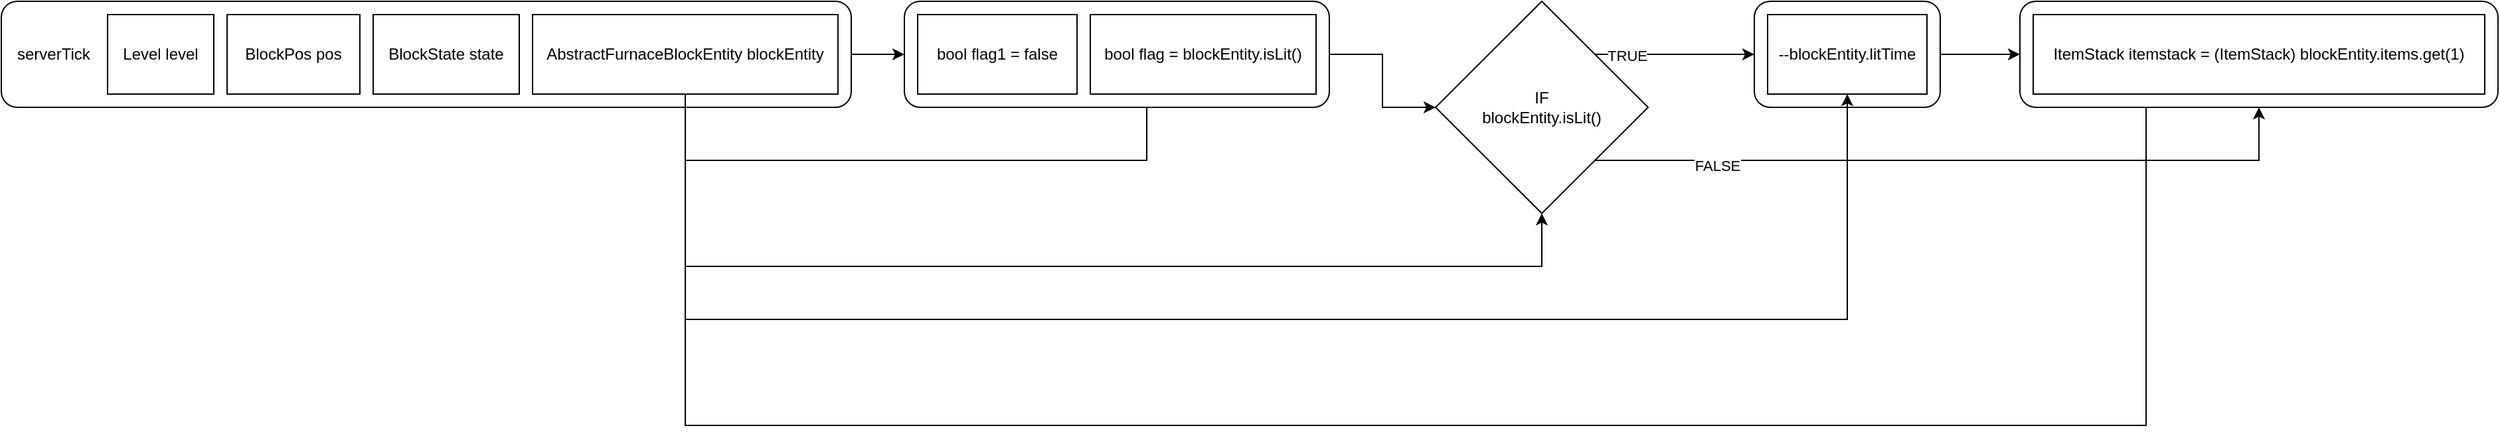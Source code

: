 <mxfile version="24.8.6">
  <diagram name="Page-1" id="V7viz3ze6376R14pwsg0">
    <mxGraphModel dx="1283" dy="2495" grid="1" gridSize="10" guides="1" tooltips="1" connect="1" arrows="1" fold="1" page="1" pageScale="1" pageWidth="5000" pageHeight="2000" math="0" shadow="0">
      <root>
        <mxCell id="0" />
        <mxCell id="1" parent="0" />
        <mxCell id="c1maGRV8-XtTCh27fwk9-6" style="edgeStyle=orthogonalEdgeStyle;rounded=0;orthogonalLoop=1;jettySize=auto;html=1;exitX=1;exitY=0.5;exitDx=0;exitDy=0;entryX=0;entryY=0.5;entryDx=0;entryDy=0;" edge="1" parent="1" target="mZ_fZpk5rEdM5yTnIARf-11">
          <mxGeometry relative="1" as="geometry">
            <mxPoint x="720" y="80" as="sourcePoint" />
          </mxGeometry>
        </mxCell>
        <mxCell id="c1maGRV8-XtTCh27fwk9-25" style="edgeStyle=orthogonalEdgeStyle;rounded=0;orthogonalLoop=1;jettySize=auto;html=1;exitX=1;exitY=0.5;exitDx=0;exitDy=0;entryX=0;entryY=0.5;entryDx=0;entryDy=0;" edge="1" parent="1" source="mZ_fZpk5rEdM5yTnIARf-5" target="mZ_fZpk5rEdM5yTnIARf-11">
          <mxGeometry relative="1" as="geometry" />
        </mxCell>
        <mxCell id="mZ_fZpk5rEdM5yTnIARf-5" value="&lt;div&gt;serverTick&lt;/div&gt;" style="rounded=1;whiteSpace=wrap;html=1;align=left;spacingLeft=10;" parent="1" vertex="1">
          <mxGeometry x="40" y="40" width="640" height="80" as="geometry" />
        </mxCell>
        <mxCell id="mZ_fZpk5rEdM5yTnIARf-6" value="Level level" style="rounded=0;whiteSpace=wrap;html=1;" parent="1" vertex="1">
          <mxGeometry x="120" y="50" width="80" height="60" as="geometry" />
        </mxCell>
        <mxCell id="mZ_fZpk5rEdM5yTnIARf-7" value="BlockPos pos" style="rounded=0;whiteSpace=wrap;html=1;" parent="1" vertex="1">
          <mxGeometry x="210" y="50" width="100" height="60" as="geometry" />
        </mxCell>
        <mxCell id="mZ_fZpk5rEdM5yTnIARf-8" value="BlockState state" style="rounded=0;whiteSpace=wrap;html=1;" parent="1" vertex="1">
          <mxGeometry x="320" y="50" width="110" height="60" as="geometry" />
        </mxCell>
        <mxCell id="c1maGRV8-XtTCh27fwk9-10" style="edgeStyle=orthogonalEdgeStyle;rounded=0;orthogonalLoop=1;jettySize=auto;html=1;exitX=0.5;exitY=1;exitDx=0;exitDy=0;entryX=0.5;entryY=1;entryDx=0;entryDy=0;" edge="1" parent="1" source="mZ_fZpk5rEdM5yTnIARf-9" target="c1maGRV8-XtTCh27fwk9-5">
          <mxGeometry relative="1" as="geometry">
            <Array as="points">
              <mxPoint x="555" y="240" />
              <mxPoint x="1200" y="240" />
            </Array>
          </mxGeometry>
        </mxCell>
        <mxCell id="c1maGRV8-XtTCh27fwk9-22" style="edgeStyle=orthogonalEdgeStyle;rounded=0;orthogonalLoop=1;jettySize=auto;html=1;exitX=0.5;exitY=1;exitDx=0;exitDy=0;entryX=0.25;entryY=1;entryDx=0;entryDy=0;" edge="1" parent="1" source="mZ_fZpk5rEdM5yTnIARf-9" target="mZ_fZpk5rEdM5yTnIARf-13">
          <mxGeometry relative="1" as="geometry">
            <Array as="points">
              <mxPoint x="555" y="160" />
              <mxPoint x="902" y="160" />
            </Array>
          </mxGeometry>
        </mxCell>
        <mxCell id="c1maGRV8-XtTCh27fwk9-24" style="edgeStyle=orthogonalEdgeStyle;rounded=0;orthogonalLoop=1;jettySize=auto;html=1;exitX=0.5;exitY=1;exitDx=0;exitDy=0;entryX=0.25;entryY=1;entryDx=0;entryDy=0;" edge="1" parent="1" source="mZ_fZpk5rEdM5yTnIARf-9" target="c1maGRV8-XtTCh27fwk9-20">
          <mxGeometry relative="1" as="geometry">
            <mxPoint x="1240" y="470" as="targetPoint" />
            <Array as="points">
              <mxPoint x="555" y="360" />
              <mxPoint x="1655" y="360" />
            </Array>
          </mxGeometry>
        </mxCell>
        <mxCell id="mZ_fZpk5rEdM5yTnIARf-9" value="AbstractFurnaceBlockEntity blockEntity" style="rounded=0;whiteSpace=wrap;html=1;" parent="1" vertex="1">
          <mxGeometry x="440" y="50" width="230" height="60" as="geometry" />
        </mxCell>
        <mxCell id="c1maGRV8-XtTCh27fwk9-7" style="edgeStyle=orthogonalEdgeStyle;rounded=0;orthogonalLoop=1;jettySize=auto;html=1;exitX=1;exitY=0.5;exitDx=0;exitDy=0;entryX=0;entryY=0.5;entryDx=0;entryDy=0;" edge="1" parent="1" source="mZ_fZpk5rEdM5yTnIARf-11" target="c1maGRV8-XtTCh27fwk9-5">
          <mxGeometry relative="1" as="geometry" />
        </mxCell>
        <mxCell id="mZ_fZpk5rEdM5yTnIARf-11" value="" style="rounded=1;whiteSpace=wrap;html=1;" parent="1" vertex="1">
          <mxGeometry x="720" y="40" width="320" height="80" as="geometry" />
        </mxCell>
        <mxCell id="mZ_fZpk5rEdM5yTnIARf-13" value="bool flag = blockEntity.isLit()" style="rounded=0;whiteSpace=wrap;html=1;" parent="1" vertex="1">
          <mxGeometry x="860" y="50" width="170" height="60" as="geometry" />
        </mxCell>
        <mxCell id="c1maGRV8-XtTCh27fwk9-1" value="bool flag1 = false" style="rounded=0;whiteSpace=wrap;html=1;" vertex="1" parent="1">
          <mxGeometry x="730" y="50" width="120" height="60" as="geometry" />
        </mxCell>
        <mxCell id="c1maGRV8-XtTCh27fwk9-13" style="edgeStyle=orthogonalEdgeStyle;rounded=0;orthogonalLoop=1;jettySize=auto;html=1;exitX=1;exitY=0;exitDx=0;exitDy=0;" edge="1" parent="1" source="c1maGRV8-XtTCh27fwk9-5">
          <mxGeometry relative="1" as="geometry">
            <mxPoint x="1360" y="80" as="targetPoint" />
          </mxGeometry>
        </mxCell>
        <mxCell id="c1maGRV8-XtTCh27fwk9-14" value="TRUE" style="edgeLabel;html=1;align=center;verticalAlign=middle;resizable=0;points=[];" vertex="1" connectable="0" parent="c1maGRV8-XtTCh27fwk9-13">
          <mxGeometry x="-0.285" y="-3" relative="1" as="geometry">
            <mxPoint x="-19" y="-2" as="offset" />
          </mxGeometry>
        </mxCell>
        <mxCell id="c1maGRV8-XtTCh27fwk9-15" style="edgeStyle=orthogonalEdgeStyle;rounded=0;orthogonalLoop=1;jettySize=auto;html=1;exitX=1;exitY=1;exitDx=0;exitDy=0;entryX=0.5;entryY=1;entryDx=0;entryDy=0;" edge="1" parent="1" source="c1maGRV8-XtTCh27fwk9-5" target="c1maGRV8-XtTCh27fwk9-19">
          <mxGeometry relative="1" as="geometry">
            <mxPoint x="1390" y="200" as="targetPoint" />
          </mxGeometry>
        </mxCell>
        <mxCell id="c1maGRV8-XtTCh27fwk9-16" value="FALSE" style="edgeLabel;html=1;align=center;verticalAlign=middle;resizable=0;points=[];" vertex="1" connectable="0" parent="c1maGRV8-XtTCh27fwk9-15">
          <mxGeometry x="-0.728" y="-3" relative="1" as="geometry">
            <mxPoint x="18" y="1" as="offset" />
          </mxGeometry>
        </mxCell>
        <mxCell id="c1maGRV8-XtTCh27fwk9-5" value="IF&lt;br&gt;blockEntity.isLit()" style="rhombus;whiteSpace=wrap;html=1;" vertex="1" parent="1">
          <mxGeometry x="1120" y="40" width="160" height="160" as="geometry" />
        </mxCell>
        <mxCell id="c1maGRV8-XtTCh27fwk9-21" style="edgeStyle=orthogonalEdgeStyle;rounded=0;orthogonalLoop=1;jettySize=auto;html=1;exitX=1;exitY=0.5;exitDx=0;exitDy=0;entryX=0;entryY=0.5;entryDx=0;entryDy=0;" edge="1" parent="1" source="c1maGRV8-XtTCh27fwk9-17" target="c1maGRV8-XtTCh27fwk9-19">
          <mxGeometry relative="1" as="geometry" />
        </mxCell>
        <mxCell id="c1maGRV8-XtTCh27fwk9-17" value="" style="rounded=1;whiteSpace=wrap;html=1;" vertex="1" parent="1">
          <mxGeometry x="1360" y="40" width="140" height="80" as="geometry" />
        </mxCell>
        <mxCell id="c1maGRV8-XtTCh27fwk9-18" value="--blockEntity.litTime" style="rounded=0;whiteSpace=wrap;html=1;" vertex="1" parent="1">
          <mxGeometry x="1370" y="50" width="120" height="60" as="geometry" />
        </mxCell>
        <mxCell id="c1maGRV8-XtTCh27fwk9-19" value="" style="rounded=1;whiteSpace=wrap;html=1;" vertex="1" parent="1">
          <mxGeometry x="1560" y="40" width="360" height="80" as="geometry" />
        </mxCell>
        <mxCell id="c1maGRV8-XtTCh27fwk9-20" value="ItemStack itemstack = (ItemStack) blockEntity.items.get(1)" style="rounded=0;whiteSpace=wrap;html=1;" vertex="1" parent="1">
          <mxGeometry x="1570" y="50" width="340" height="60" as="geometry" />
        </mxCell>
        <mxCell id="c1maGRV8-XtTCh27fwk9-23" style="edgeStyle=orthogonalEdgeStyle;rounded=0;orthogonalLoop=1;jettySize=auto;html=1;exitX=0.5;exitY=1;exitDx=0;exitDy=0;entryX=0.5;entryY=1;entryDx=0;entryDy=0;" edge="1" parent="1" source="mZ_fZpk5rEdM5yTnIARf-9" target="c1maGRV8-XtTCh27fwk9-18">
          <mxGeometry relative="1" as="geometry">
            <mxPoint x="1452.174" y="270" as="targetPoint" />
            <Array as="points">
              <mxPoint x="555" y="280" />
              <mxPoint x="1430" y="280" />
            </Array>
          </mxGeometry>
        </mxCell>
      </root>
    </mxGraphModel>
  </diagram>
</mxfile>
